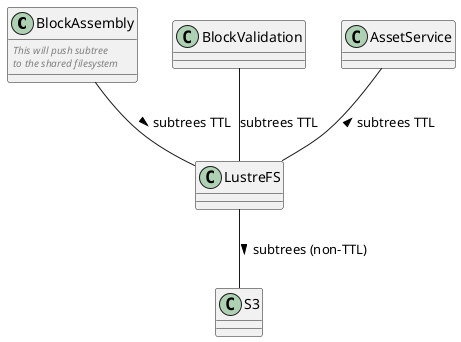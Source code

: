 @startuml
!define RECTANGLE class

RECTANGLE BlockAssembly {
  <color:grey><i><size:10>This will push subtree</size></i></color>
  <color:grey><i><size:10>to the shared filesystem
}

RECTANGLE BlockValidation {
}

RECTANGLE AssetService {
}

RECTANGLE LustreFS {
}

RECTANGLE S3 {}

BlockAssembly -- LustreFS : subtrees TTL >
BlockValidation -- LustreFS : subtrees TTL
AssetService -- LustreFS : subtrees TTL <
LustreFS -- S3 : subtrees (non-TTL) >
@enduml
